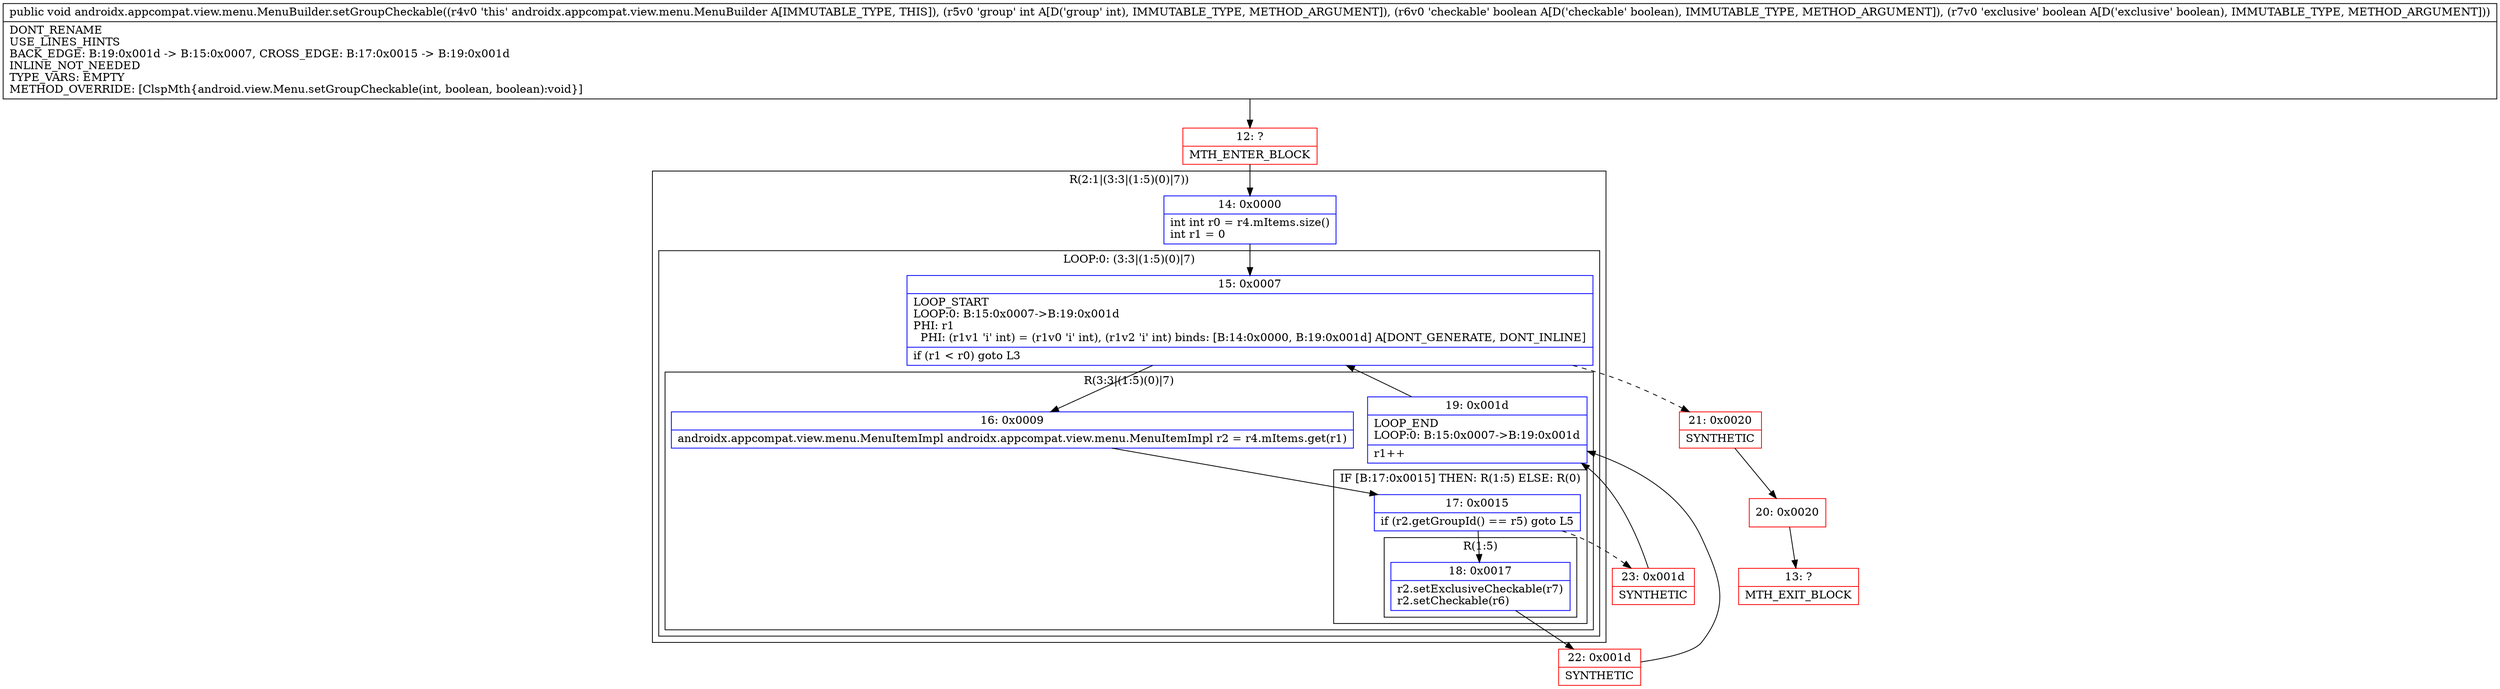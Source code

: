 digraph "CFG forandroidx.appcompat.view.menu.MenuBuilder.setGroupCheckable(IZZ)V" {
subgraph cluster_Region_1042506695 {
label = "R(2:1|(3:3|(1:5)(0)|7))";
node [shape=record,color=blue];
Node_14 [shape=record,label="{14\:\ 0x0000|int int r0 = r4.mItems.size()\lint r1 = 0\l}"];
subgraph cluster_LoopRegion_1362855557 {
label = "LOOP:0: (3:3|(1:5)(0)|7)";
node [shape=record,color=blue];
Node_15 [shape=record,label="{15\:\ 0x0007|LOOP_START\lLOOP:0: B:15:0x0007\-\>B:19:0x001d\lPHI: r1 \l  PHI: (r1v1 'i' int) = (r1v0 'i' int), (r1v2 'i' int) binds: [B:14:0x0000, B:19:0x001d] A[DONT_GENERATE, DONT_INLINE]\l|if (r1 \< r0) goto L3\l}"];
subgraph cluster_Region_1690284704 {
label = "R(3:3|(1:5)(0)|7)";
node [shape=record,color=blue];
Node_16 [shape=record,label="{16\:\ 0x0009|androidx.appcompat.view.menu.MenuItemImpl androidx.appcompat.view.menu.MenuItemImpl r2 = r4.mItems.get(r1)\l}"];
subgraph cluster_IfRegion_1231478587 {
label = "IF [B:17:0x0015] THEN: R(1:5) ELSE: R(0)";
node [shape=record,color=blue];
Node_17 [shape=record,label="{17\:\ 0x0015|if (r2.getGroupId() == r5) goto L5\l}"];
subgraph cluster_Region_1820237963 {
label = "R(1:5)";
node [shape=record,color=blue];
Node_18 [shape=record,label="{18\:\ 0x0017|r2.setExclusiveCheckable(r7)\lr2.setCheckable(r6)\l}"];
}
subgraph cluster_Region_206193065 {
label = "R(0)";
node [shape=record,color=blue];
}
}
Node_19 [shape=record,label="{19\:\ 0x001d|LOOP_END\lLOOP:0: B:15:0x0007\-\>B:19:0x001d\l|r1++\l}"];
}
}
}
Node_12 [shape=record,color=red,label="{12\:\ ?|MTH_ENTER_BLOCK\l}"];
Node_22 [shape=record,color=red,label="{22\:\ 0x001d|SYNTHETIC\l}"];
Node_23 [shape=record,color=red,label="{23\:\ 0x001d|SYNTHETIC\l}"];
Node_21 [shape=record,color=red,label="{21\:\ 0x0020|SYNTHETIC\l}"];
Node_20 [shape=record,color=red,label="{20\:\ 0x0020}"];
Node_13 [shape=record,color=red,label="{13\:\ ?|MTH_EXIT_BLOCK\l}"];
MethodNode[shape=record,label="{public void androidx.appcompat.view.menu.MenuBuilder.setGroupCheckable((r4v0 'this' androidx.appcompat.view.menu.MenuBuilder A[IMMUTABLE_TYPE, THIS]), (r5v0 'group' int A[D('group' int), IMMUTABLE_TYPE, METHOD_ARGUMENT]), (r6v0 'checkable' boolean A[D('checkable' boolean), IMMUTABLE_TYPE, METHOD_ARGUMENT]), (r7v0 'exclusive' boolean A[D('exclusive' boolean), IMMUTABLE_TYPE, METHOD_ARGUMENT]))  | DONT_RENAME\lUSE_LINES_HINTS\lBACK_EDGE: B:19:0x001d \-\> B:15:0x0007, CROSS_EDGE: B:17:0x0015 \-\> B:19:0x001d\lINLINE_NOT_NEEDED\lTYPE_VARS: EMPTY\lMETHOD_OVERRIDE: [ClspMth\{android.view.Menu.setGroupCheckable(int, boolean, boolean):void\}]\l}"];
MethodNode -> Node_12;Node_14 -> Node_15;
Node_15 -> Node_16;
Node_15 -> Node_21[style=dashed];
Node_16 -> Node_17;
Node_17 -> Node_18;
Node_17 -> Node_23[style=dashed];
Node_18 -> Node_22;
Node_19 -> Node_15;
Node_12 -> Node_14;
Node_22 -> Node_19;
Node_23 -> Node_19;
Node_21 -> Node_20;
Node_20 -> Node_13;
}

